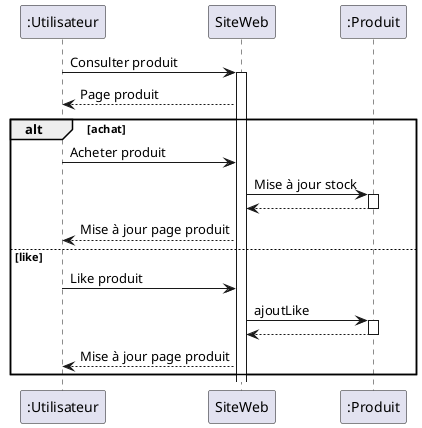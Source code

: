 @startuml Action produit utilisateur

":Utilisateur" -> SiteWeb: Consulter produit
activate SiteWeb

SiteWeb --> ":Utilisateur": Page produit

alt achat
":Utilisateur" -> SiteWeb: Acheter produit
SiteWeb -> ":Produit": Mise à jour stock
activate ":Produit"
return
SiteWeb --> ":Utilisateur": Mise à jour page produit
else like
":Utilisateur" -> SiteWeb: Like produit
SiteWeb -> ":Produit": ajoutLike
activate ":Produit"
return
SiteWeb --> ":Utilisateur": Mise à jour page produit
end

@enduml